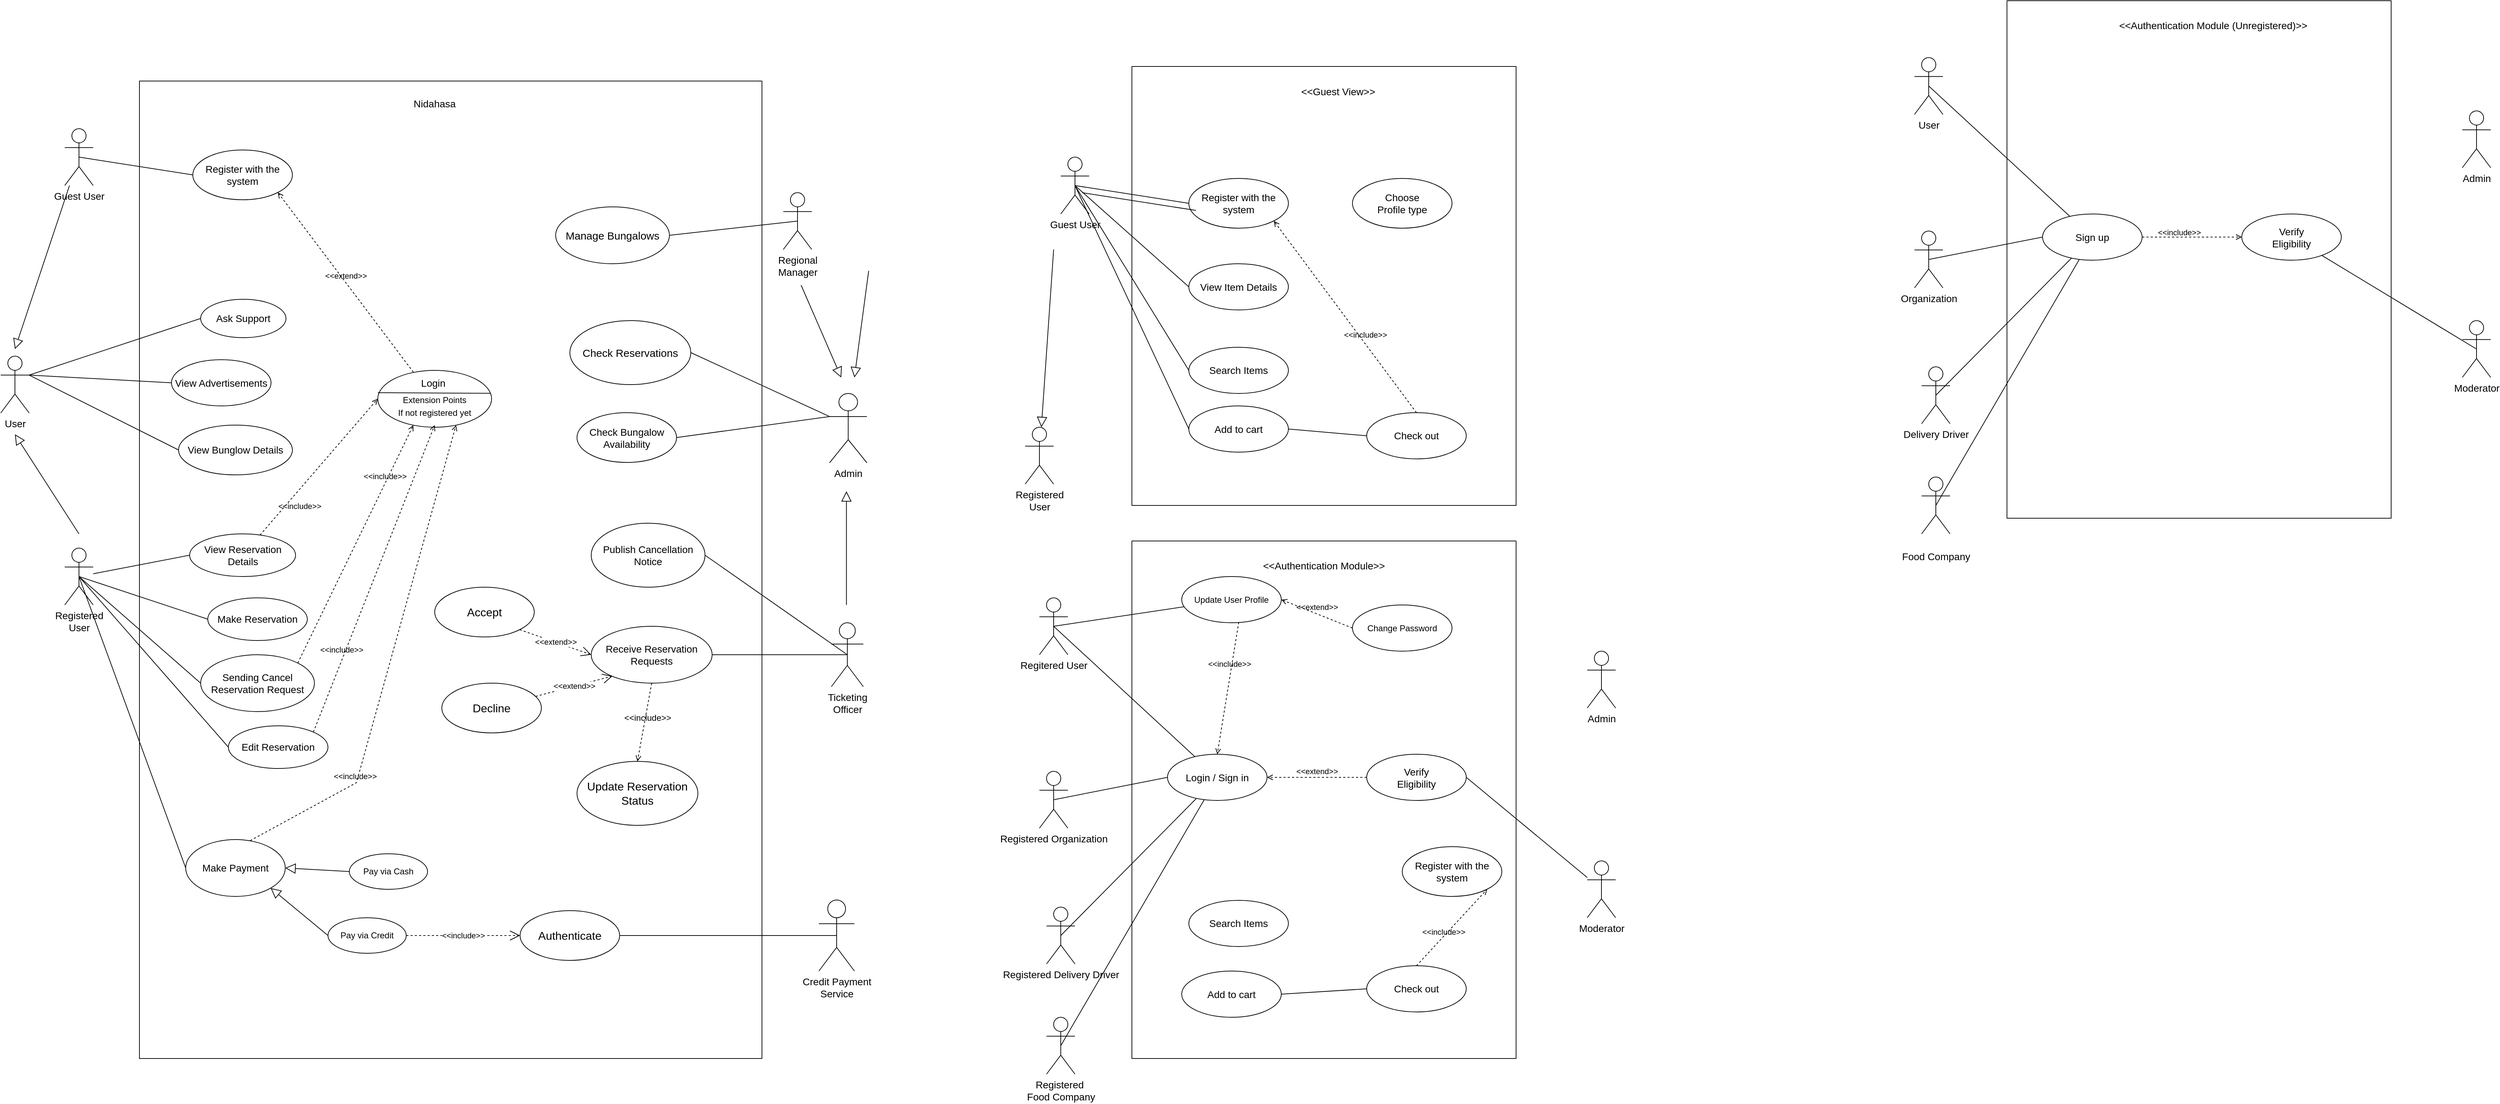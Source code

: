 <mxfile version="24.6.4" type="github">
  <diagram name="Page-1" id="WsR62CL48XrdcHFJqI1O">
    <mxGraphModel dx="1544" dy="644" grid="1" gridSize="10" guides="1" tooltips="1" connect="1" arrows="1" fold="1" page="1" pageScale="1" pageWidth="1300" pageHeight="1800" math="0" shadow="0">
      <root>
        <mxCell id="0" />
        <mxCell id="1" parent="0" />
        <mxCell id="aORqlaISlYyR6s0fsDUf-9" value="" style="rounded=0;whiteSpace=wrap;html=1;" parent="1" vertex="1">
          <mxGeometry x="235" y="213" width="875" height="1375" as="geometry" />
        </mxCell>
        <mxCell id="aORqlaISlYyR6s0fsDUf-10" value="&lt;font style=&quot;font-size: 14px;&quot;&gt;View Bunglow Details&lt;/font&gt;" style="ellipse;whiteSpace=wrap;html=1;" parent="1" vertex="1">
          <mxGeometry x="290" y="697" width="160" height="70" as="geometry" />
        </mxCell>
        <mxCell id="aORqlaISlYyR6s0fsDUf-11" value="&lt;font style=&quot;font-size: 14px;&quot;&gt;User&lt;/font&gt;" style="shape=umlActor;verticalLabelPosition=bottom;verticalAlign=top;html=1;outlineConnect=0;" parent="1" vertex="1">
          <mxGeometry x="40" y="600" width="40" height="80" as="geometry" />
        </mxCell>
        <mxCell id="aORqlaISlYyR6s0fsDUf-12" value="&lt;font style=&quot;font-size: 14px;&quot;&gt;Nidahasa&lt;/font&gt;" style="text;html=1;align=center;verticalAlign=middle;whiteSpace=wrap;rounded=0;fontSize=14;" parent="1" vertex="1">
          <mxGeometry x="530" y="230" width="240" height="30" as="geometry" />
        </mxCell>
        <mxCell id="aORqlaISlYyR6s0fsDUf-13" value="&lt;font style=&quot;font-size: 14px;&quot;&gt;View Advertisements&lt;/font&gt;" style="ellipse;whiteSpace=wrap;html=1;" parent="1" vertex="1">
          <mxGeometry x="280" y="605" width="140" height="65" as="geometry" />
        </mxCell>
        <mxCell id="aORqlaISlYyR6s0fsDUf-14" value="&lt;font style=&quot;font-size: 14px;&quot;&gt;Ask Support&lt;/font&gt;" style="ellipse;whiteSpace=wrap;html=1;" parent="1" vertex="1">
          <mxGeometry x="321" y="520" width="120" height="54" as="geometry" />
        </mxCell>
        <mxCell id="aORqlaISlYyR6s0fsDUf-15" value="&lt;font style=&quot;font-size: 14px;&quot;&gt;Register with the system&lt;/font&gt;" style="ellipse;whiteSpace=wrap;html=1;" parent="1" vertex="1">
          <mxGeometry x="310" y="310" width="140" height="70" as="geometry" />
        </mxCell>
        <mxCell id="aORqlaISlYyR6s0fsDUf-16" value="&lt;span style=&quot;font-size: 14px;&quot;&gt;Guest User&lt;/span&gt;" style="shape=umlActor;verticalLabelPosition=bottom;verticalAlign=top;html=1;outlineConnect=0;" parent="1" vertex="1">
          <mxGeometry x="130" y="280" width="40" height="80" as="geometry" />
        </mxCell>
        <mxCell id="aORqlaISlYyR6s0fsDUf-17" value="&lt;font style=&quot;font-size: 14px;&quot;&gt;Registered&lt;br&gt;User&lt;/font&gt;" style="shape=umlActor;verticalLabelPosition=bottom;verticalAlign=top;html=1;outlineConnect=0;" parent="1" vertex="1">
          <mxGeometry x="130" y="870" width="40" height="80" as="geometry" />
        </mxCell>
        <mxCell id="aORqlaISlYyR6s0fsDUf-18" value="&lt;font style=&quot;font-size: 14px;&quot;&gt;View Reservation Details&lt;/font&gt;" style="ellipse;whiteSpace=wrap;html=1;" parent="1" vertex="1">
          <mxGeometry x="305.5" y="850" width="149" height="60" as="geometry" />
        </mxCell>
        <mxCell id="aORqlaISlYyR6s0fsDUf-19" value="&lt;font style=&quot;font-size: 14px;&quot;&gt;Make Reservation&lt;/font&gt;" style="ellipse;whiteSpace=wrap;html=1;" parent="1" vertex="1">
          <mxGeometry x="331" y="940" width="140" height="60" as="geometry" />
        </mxCell>
        <mxCell id="aORqlaISlYyR6s0fsDUf-20" value="&lt;font style=&quot;font-size: 14px;&quot;&gt;Sending Cancel Reservation Request&lt;br&gt;&lt;/font&gt;" style="ellipse;whiteSpace=wrap;html=1;" parent="1" vertex="1">
          <mxGeometry x="321" y="1020" width="160" height="80" as="geometry" />
        </mxCell>
        <mxCell id="aORqlaISlYyR6s0fsDUf-21" value="&lt;font style=&quot;font-size: 14px;&quot;&gt;Edit Reservation&lt;br&gt;&lt;/font&gt;" style="ellipse;whiteSpace=wrap;html=1;" parent="1" vertex="1">
          <mxGeometry x="360" y="1120" width="140" height="60" as="geometry" />
        </mxCell>
        <mxCell id="aORqlaISlYyR6s0fsDUf-22" value="&lt;font style=&quot;font-size: 14px;&quot;&gt;Make Payment&lt;br&gt;&lt;/font&gt;" style="ellipse;whiteSpace=wrap;html=1;" parent="1" vertex="1">
          <mxGeometry x="300" y="1280" width="140" height="80" as="geometry" />
        </mxCell>
        <mxCell id="aORqlaISlYyR6s0fsDUf-23" value="Pay via Credit" style="ellipse;whiteSpace=wrap;html=1;" parent="1" vertex="1">
          <mxGeometry x="500" y="1390" width="110" height="50" as="geometry" />
        </mxCell>
        <mxCell id="aORqlaISlYyR6s0fsDUf-24" value="Pay via Cash" style="ellipse;whiteSpace=wrap;html=1;" parent="1" vertex="1">
          <mxGeometry x="530" y="1300" width="110" height="50" as="geometry" />
        </mxCell>
        <mxCell id="aORqlaISlYyR6s0fsDUf-25" value="" style="endArrow=none;html=1;rounded=0;entryX=0;entryY=0.5;entryDx=0;entryDy=0;exitX=1;exitY=0.333;exitDx=0;exitDy=0;exitPerimeter=0;" parent="1" source="aORqlaISlYyR6s0fsDUf-11" target="aORqlaISlYyR6s0fsDUf-14" edge="1">
          <mxGeometry width="50" height="50" relative="1" as="geometry">
            <mxPoint x="400" y="520" as="sourcePoint" />
            <mxPoint x="450" y="470" as="targetPoint" />
          </mxGeometry>
        </mxCell>
        <mxCell id="aORqlaISlYyR6s0fsDUf-26" value="" style="endArrow=none;html=1;rounded=0;entryX=0;entryY=0.5;entryDx=0;entryDy=0;exitX=1;exitY=0.333;exitDx=0;exitDy=0;exitPerimeter=0;" parent="1" source="aORqlaISlYyR6s0fsDUf-11" target="aORqlaISlYyR6s0fsDUf-13" edge="1">
          <mxGeometry width="50" height="50" relative="1" as="geometry">
            <mxPoint x="180" y="329" as="sourcePoint" />
            <mxPoint x="320" y="320" as="targetPoint" />
          </mxGeometry>
        </mxCell>
        <mxCell id="aORqlaISlYyR6s0fsDUf-27" value="" style="endArrow=none;html=1;rounded=0;entryX=0;entryY=0.5;entryDx=0;entryDy=0;exitX=1;exitY=0.333;exitDx=0;exitDy=0;exitPerimeter=0;" parent="1" source="aORqlaISlYyR6s0fsDUf-11" target="aORqlaISlYyR6s0fsDUf-10" edge="1">
          <mxGeometry width="50" height="50" relative="1" as="geometry">
            <mxPoint x="230" y="270" as="sourcePoint" />
            <mxPoint x="320" y="430" as="targetPoint" />
          </mxGeometry>
        </mxCell>
        <mxCell id="aORqlaISlYyR6s0fsDUf-28" value="" style="endArrow=none;html=1;rounded=0;entryX=0;entryY=0.5;entryDx=0;entryDy=0;exitX=0.5;exitY=0.5;exitDx=0;exitDy=0;exitPerimeter=0;" parent="1" source="aORqlaISlYyR6s0fsDUf-16" target="aORqlaISlYyR6s0fsDUf-15" edge="1">
          <mxGeometry width="50" height="50" relative="1" as="geometry">
            <mxPoint x="180" y="356" as="sourcePoint" />
            <mxPoint x="320" y="540" as="targetPoint" />
          </mxGeometry>
        </mxCell>
        <mxCell id="aORqlaISlYyR6s0fsDUf-29" value="" style="edgeStyle=none;html=1;endSize=12;endArrow=block;endFill=0;rounded=0;" parent="1" edge="1">
          <mxGeometry width="160" relative="1" as="geometry">
            <mxPoint x="150" y="850" as="sourcePoint" />
            <mxPoint x="60" y="710" as="targetPoint" />
          </mxGeometry>
        </mxCell>
        <mxCell id="aORqlaISlYyR6s0fsDUf-30" value="" style="edgeStyle=none;html=1;endSize=12;endArrow=block;endFill=0;rounded=0;" parent="1" edge="1" source="aORqlaISlYyR6s0fsDUf-16">
          <mxGeometry width="160" relative="1" as="geometry">
            <mxPoint x="150.37" y="409" as="sourcePoint" />
            <mxPoint x="60" y="590" as="targetPoint" />
          </mxGeometry>
        </mxCell>
        <mxCell id="aORqlaISlYyR6s0fsDUf-31" value="" style="endArrow=none;html=1;rounded=0;entryX=0;entryY=0.5;entryDx=0;entryDy=0;" parent="1" source="aORqlaISlYyR6s0fsDUf-17" target="aORqlaISlYyR6s0fsDUf-18" edge="1">
          <mxGeometry width="50" height="50" relative="1" as="geometry">
            <mxPoint x="160" y="330" as="sourcePoint" />
            <mxPoint x="340" y="590" as="targetPoint" />
          </mxGeometry>
        </mxCell>
        <mxCell id="aORqlaISlYyR6s0fsDUf-32" value="" style="endArrow=none;html=1;rounded=0;entryX=0;entryY=0.5;entryDx=0;entryDy=0;exitX=0.5;exitY=0.5;exitDx=0;exitDy=0;exitPerimeter=0;" parent="1" source="aORqlaISlYyR6s0fsDUf-17" target="aORqlaISlYyR6s0fsDUf-19" edge="1">
          <mxGeometry width="50" height="50" relative="1" as="geometry">
            <mxPoint x="160" y="920" as="sourcePoint" />
            <mxPoint x="330" y="860" as="targetPoint" />
          </mxGeometry>
        </mxCell>
        <mxCell id="aORqlaISlYyR6s0fsDUf-33" value="" style="endArrow=none;html=1;rounded=0;entryX=0;entryY=0.5;entryDx=0;entryDy=0;exitX=0.5;exitY=0.5;exitDx=0;exitDy=0;exitPerimeter=0;" parent="1" source="aORqlaISlYyR6s0fsDUf-17" target="aORqlaISlYyR6s0fsDUf-20" edge="1">
          <mxGeometry width="50" height="50" relative="1" as="geometry">
            <mxPoint x="160" y="920" as="sourcePoint" />
            <mxPoint x="330" y="980" as="targetPoint" />
          </mxGeometry>
        </mxCell>
        <mxCell id="aORqlaISlYyR6s0fsDUf-34" value="" style="endArrow=none;html=1;rounded=0;entryX=0;entryY=0.5;entryDx=0;entryDy=0;exitX=0.5;exitY=0.5;exitDx=0;exitDy=0;exitPerimeter=0;" parent="1" source="aORqlaISlYyR6s0fsDUf-17" target="aORqlaISlYyR6s0fsDUf-21" edge="1">
          <mxGeometry width="50" height="50" relative="1" as="geometry">
            <mxPoint x="160" y="920" as="sourcePoint" />
            <mxPoint x="320" y="1090" as="targetPoint" />
          </mxGeometry>
        </mxCell>
        <mxCell id="aORqlaISlYyR6s0fsDUf-35" value="" style="endArrow=none;html=1;rounded=0;entryX=0;entryY=0.5;entryDx=0;entryDy=0;exitX=0.5;exitY=0.5;exitDx=0;exitDy=0;exitPerimeter=0;" parent="1" source="aORqlaISlYyR6s0fsDUf-17" target="aORqlaISlYyR6s0fsDUf-22" edge="1">
          <mxGeometry width="50" height="50" relative="1" as="geometry">
            <mxPoint x="160" y="920" as="sourcePoint" />
            <mxPoint x="330" y="1200" as="targetPoint" />
          </mxGeometry>
        </mxCell>
        <mxCell id="aORqlaISlYyR6s0fsDUf-36" value="" style="edgeStyle=none;html=1;endSize=12;endArrow=block;endFill=0;rounded=0;exitX=0;exitY=0.5;exitDx=0;exitDy=0;entryX=1;entryY=1;entryDx=0;entryDy=0;" parent="1" source="aORqlaISlYyR6s0fsDUf-23" target="aORqlaISlYyR6s0fsDUf-22" edge="1">
          <mxGeometry width="160" relative="1" as="geometry">
            <mxPoint x="140" y="880" as="sourcePoint" />
            <mxPoint x="440" y="1320" as="targetPoint" />
          </mxGeometry>
        </mxCell>
        <mxCell id="aORqlaISlYyR6s0fsDUf-37" value="" style="edgeStyle=none;html=1;endSize=12;endArrow=block;endFill=0;rounded=0;exitX=0;exitY=0.5;exitDx=0;exitDy=0;entryX=1;entryY=0.5;entryDx=0;entryDy=0;" parent="1" source="aORqlaISlYyR6s0fsDUf-24" target="aORqlaISlYyR6s0fsDUf-22" edge="1">
          <mxGeometry width="160" relative="1" as="geometry">
            <mxPoint x="500" y="1435" as="sourcePoint" />
            <mxPoint x="450" y="1330" as="targetPoint" />
          </mxGeometry>
        </mxCell>
        <mxCell id="aORqlaISlYyR6s0fsDUf-38" value="" style="ellipse;whiteSpace=wrap;html=1;" parent="1" vertex="1">
          <mxGeometry x="570" y="620" width="160" height="80" as="geometry" />
        </mxCell>
        <mxCell id="aORqlaISlYyR6s0fsDUf-39" value="" style="endArrow=none;html=1;rounded=0;exitX=0.001;exitY=0.392;exitDx=0;exitDy=0;entryX=0.989;entryY=0.403;entryDx=0;entryDy=0;elbow=vertical;exitPerimeter=0;entryPerimeter=0;" parent="1" source="aORqlaISlYyR6s0fsDUf-38" target="aORqlaISlYyR6s0fsDUf-38" edge="1">
          <mxGeometry width="50" height="50" relative="1" as="geometry">
            <mxPoint x="640" y="802.5" as="sourcePoint" />
            <mxPoint x="690" y="752.5" as="targetPoint" />
          </mxGeometry>
        </mxCell>
        <mxCell id="aORqlaISlYyR6s0fsDUf-40" value="&lt;font style=&quot;font-size: 14px;&quot;&gt;Login&amp;nbsp;&lt;/font&gt;" style="text;html=1;align=center;verticalAlign=middle;whiteSpace=wrap;rounded=0;" parent="1" vertex="1">
          <mxGeometry x="590" y="622.5" width="120" height="30" as="geometry" />
        </mxCell>
        <mxCell id="aORqlaISlYyR6s0fsDUf-41" value="Extension Points" style="text;html=1;align=center;verticalAlign=middle;whiteSpace=wrap;rounded=0;" parent="1" vertex="1">
          <mxGeometry x="590" y="644.5" width="120" height="35" as="geometry" />
        </mxCell>
        <mxCell id="aORqlaISlYyR6s0fsDUf-42" value="If not registered yet" style="text;html=1;align=center;verticalAlign=middle;whiteSpace=wrap;rounded=0;" parent="1" vertex="1">
          <mxGeometry x="590" y="662" width="120" height="35" as="geometry" />
        </mxCell>
        <mxCell id="aORqlaISlYyR6s0fsDUf-43" value="&amp;lt;&amp;lt;extend&amp;gt;&amp;gt;" style="html=1;verticalAlign=bottom;labelBackgroundColor=none;endArrow=open;endFill=0;dashed=1;rounded=0;entryX=1;entryY=1;entryDx=0;entryDy=0;exitX=0.25;exitY=0;exitDx=0;exitDy=0;" parent="1" source="aORqlaISlYyR6s0fsDUf-40" target="aORqlaISlYyR6s0fsDUf-15" edge="1">
          <mxGeometry width="160" relative="1" as="geometry">
            <mxPoint x="550" y="450" as="sourcePoint" />
            <mxPoint x="710" y="450" as="targetPoint" />
          </mxGeometry>
        </mxCell>
        <mxCell id="aORqlaISlYyR6s0fsDUf-44" value="&amp;lt;&amp;lt;include&amp;gt;&amp;gt;" style="html=1;verticalAlign=bottom;labelBackgroundColor=none;endArrow=open;endFill=0;dashed=1;rounded=0;entryX=0;entryY=0.5;entryDx=0;entryDy=0;" parent="1" source="aORqlaISlYyR6s0fsDUf-18" target="aORqlaISlYyR6s0fsDUf-38" edge="1">
          <mxGeometry x="-0.524" y="-21" width="160" relative="1" as="geometry">
            <mxPoint x="510" y="430" as="sourcePoint" />
            <mxPoint x="670" y="430" as="targetPoint" />
            <mxPoint as="offset" />
          </mxGeometry>
        </mxCell>
        <mxCell id="aORqlaISlYyR6s0fsDUf-46" value="&amp;lt;&amp;lt;include&amp;gt;&amp;gt;" style="html=1;verticalAlign=bottom;labelBackgroundColor=none;endArrow=open;endFill=0;dashed=1;rounded=0;exitX=1;exitY=0;exitDx=0;exitDy=0;entryX=0.25;entryY=1;entryDx=0;entryDy=0;" parent="1" source="aORqlaISlYyR6s0fsDUf-20" target="aORqlaISlYyR6s0fsDUf-42" edge="1">
          <mxGeometry x="0.515" y="1" width="160" relative="1" as="geometry">
            <mxPoint x="509" y="1009" as="sourcePoint" />
            <mxPoint x="600" y="698" as="targetPoint" />
            <mxPoint as="offset" />
          </mxGeometry>
        </mxCell>
        <mxCell id="aORqlaISlYyR6s0fsDUf-47" value="&amp;lt;&amp;lt;include&amp;gt;&amp;gt;" style="html=1;verticalAlign=bottom;labelBackgroundColor=none;endArrow=open;endFill=0;dashed=1;rounded=0;exitX=1;exitY=0;exitDx=0;exitDy=0;entryX=0.5;entryY=1;entryDx=0;entryDy=0;" parent="1" source="aORqlaISlYyR6s0fsDUf-21" target="aORqlaISlYyR6s0fsDUf-42" edge="1">
          <mxGeometry x="-0.509" y="1" width="160" relative="1" as="geometry">
            <mxPoint x="468" y="1092" as="sourcePoint" />
            <mxPoint x="660" y="710" as="targetPoint" />
            <mxPoint x="-1" as="offset" />
          </mxGeometry>
        </mxCell>
        <mxCell id="aORqlaISlYyR6s0fsDUf-48" value="&amp;lt;&amp;lt;include&amp;gt;&amp;gt;" style="html=1;verticalAlign=bottom;labelBackgroundColor=none;endArrow=open;endFill=0;dashed=1;rounded=0;exitX=0.648;exitY=0.018;exitDx=0;exitDy=0;entryX=0.75;entryY=1;entryDx=0;entryDy=0;exitPerimeter=0;" parent="1" source="aORqlaISlYyR6s0fsDUf-22" target="aORqlaISlYyR6s0fsDUf-42" edge="1">
          <mxGeometry x="-0.509" y="1" width="160" relative="1" as="geometry">
            <mxPoint x="489" y="1139" as="sourcePoint" />
            <mxPoint x="660" y="707" as="targetPoint" />
            <mxPoint x="-1" as="offset" />
            <Array as="points">
              <mxPoint x="540" y="1200" />
            </Array>
          </mxGeometry>
        </mxCell>
        <mxCell id="aORqlaISlYyR6s0fsDUf-49" value="Credit Payment&lt;div style=&quot;font-size: 14px;&quot;&gt;Service&lt;/div&gt;" style="shape=umlActor;verticalLabelPosition=bottom;verticalAlign=top;html=1;outlineConnect=0;fontSize=14;" parent="1" vertex="1">
          <mxGeometry x="1190" y="1365" width="50" height="100" as="geometry" />
        </mxCell>
        <mxCell id="aORqlaISlYyR6s0fsDUf-50" style="edgeStyle=none;rounded=0;orthogonalLoop=1;jettySize=auto;html=1;exitX=0;exitY=0.333;exitDx=0;exitDy=0;exitPerimeter=0;entryX=1;entryY=0.5;entryDx=0;entryDy=0;endArrow=none;endFill=0;" parent="1" source="aORqlaISlYyR6s0fsDUf-52" target="aORqlaISlYyR6s0fsDUf-63" edge="1">
          <mxGeometry relative="1" as="geometry" />
        </mxCell>
        <mxCell id="aORqlaISlYyR6s0fsDUf-51" style="edgeStyle=none;rounded=0;orthogonalLoop=1;jettySize=auto;html=1;exitX=0;exitY=0.333;exitDx=0;exitDy=0;exitPerimeter=0;entryX=1;entryY=0.5;entryDx=0;entryDy=0;endArrow=none;endFill=0;" parent="1" source="aORqlaISlYyR6s0fsDUf-52" target="aORqlaISlYyR6s0fsDUf-62" edge="1">
          <mxGeometry relative="1" as="geometry" />
        </mxCell>
        <mxCell id="aORqlaISlYyR6s0fsDUf-52" value="Admin" style="shape=umlActor;verticalLabelPosition=bottom;verticalAlign=top;html=1;outlineConnect=0;fontSize=14;" parent="1" vertex="1">
          <mxGeometry x="1205" y="652.5" width="52.5" height="97.5" as="geometry" />
        </mxCell>
        <mxCell id="aORqlaISlYyR6s0fsDUf-53" style="edgeStyle=none;rounded=0;orthogonalLoop=1;jettySize=auto;html=1;exitX=0.5;exitY=0.5;exitDx=0;exitDy=0;exitPerimeter=0;entryX=1;entryY=0.5;entryDx=0;entryDy=0;endArrow=none;endFill=0;" parent="1" source="aORqlaISlYyR6s0fsDUf-54" target="aORqlaISlYyR6s0fsDUf-64" edge="1">
          <mxGeometry relative="1" as="geometry" />
        </mxCell>
        <mxCell id="aORqlaISlYyR6s0fsDUf-54" value="Regional&lt;div style=&quot;font-size: 14px;&quot;&gt;Manager&lt;/div&gt;" style="shape=umlActor;verticalLabelPosition=bottom;verticalAlign=top;html=1;outlineConnect=0;fontSize=14;" parent="1" vertex="1">
          <mxGeometry x="1140" y="370" width="40" height="80" as="geometry" />
        </mxCell>
        <mxCell id="aORqlaISlYyR6s0fsDUf-55" style="edgeStyle=none;rounded=0;orthogonalLoop=1;jettySize=auto;html=1;exitX=0.5;exitY=0.5;exitDx=0;exitDy=0;exitPerimeter=0;entryX=1;entryY=0.5;entryDx=0;entryDy=0;endArrow=none;endFill=0;" parent="1" source="aORqlaISlYyR6s0fsDUf-57" target="aORqlaISlYyR6s0fsDUf-61" edge="1">
          <mxGeometry relative="1" as="geometry" />
        </mxCell>
        <mxCell id="aORqlaISlYyR6s0fsDUf-56" style="edgeStyle=none;rounded=0;orthogonalLoop=1;jettySize=auto;html=1;exitX=0.5;exitY=0.5;exitDx=0;exitDy=0;exitPerimeter=0;entryX=1;entryY=0.5;entryDx=0;entryDy=0;endArrow=none;endFill=0;" parent="1" source="aORqlaISlYyR6s0fsDUf-57" target="aORqlaISlYyR6s0fsDUf-65" edge="1">
          <mxGeometry relative="1" as="geometry" />
        </mxCell>
        <mxCell id="aORqlaISlYyR6s0fsDUf-57" value="Ticketing&lt;div style=&quot;font-size: 14px;&quot;&gt;Officer&lt;/div&gt;" style="shape=umlActor;verticalLabelPosition=bottom;verticalAlign=top;html=1;outlineConnect=0;fontSize=14;" parent="1" vertex="1">
          <mxGeometry x="1207.5" y="975" width="45" height="90" as="geometry" />
        </mxCell>
        <mxCell id="aORqlaISlYyR6s0fsDUf-58" value="" style="edgeStyle=none;html=1;endSize=12;endArrow=block;endFill=0;rounded=0;" parent="1" edge="1">
          <mxGeometry width="160" relative="1" as="geometry">
            <mxPoint x="1165" y="500" as="sourcePoint" />
            <mxPoint x="1221.42" y="630" as="targetPoint" />
          </mxGeometry>
        </mxCell>
        <mxCell id="aORqlaISlYyR6s0fsDUf-59" value="" style="edgeStyle=none;html=1;endSize=12;endArrow=block;endFill=0;rounded=0;" parent="1" edge="1">
          <mxGeometry width="160" relative="1" as="geometry">
            <mxPoint x="1228.75" y="950" as="sourcePoint" />
            <mxPoint x="1228.75" y="790" as="targetPoint" />
          </mxGeometry>
        </mxCell>
        <mxCell id="aORqlaISlYyR6s0fsDUf-60" value="" style="edgeStyle=none;html=1;endSize=12;endArrow=block;endFill=0;rounded=0;" parent="1" edge="1">
          <mxGeometry width="160" relative="1" as="geometry">
            <mxPoint x="1260" y="480" as="sourcePoint" />
            <mxPoint x="1240.0" y="630" as="targetPoint" />
          </mxGeometry>
        </mxCell>
        <mxCell id="aORqlaISlYyR6s0fsDUf-61" value="Publish Cancellation Notice" style="ellipse;whiteSpace=wrap;html=1;fontSize=14;" parent="1" vertex="1">
          <mxGeometry x="870" y="835" width="160" height="90" as="geometry" />
        </mxCell>
        <mxCell id="aORqlaISlYyR6s0fsDUf-62" value="Check Bungalow Availability" style="ellipse;whiteSpace=wrap;html=1;fontSize=14;" parent="1" vertex="1">
          <mxGeometry x="850" y="679.5" width="140" height="70" as="geometry" />
        </mxCell>
        <mxCell id="aORqlaISlYyR6s0fsDUf-63" value="Check Reservations" style="ellipse;whiteSpace=wrap;html=1;fontSize=15;" parent="1" vertex="1">
          <mxGeometry x="840" y="550" width="170" height="90" as="geometry" />
        </mxCell>
        <mxCell id="aORqlaISlYyR6s0fsDUf-64" value="Manage Bungalows" style="ellipse;whiteSpace=wrap;html=1;fontSize=15;" parent="1" vertex="1">
          <mxGeometry x="820" y="390" width="160" height="80" as="geometry" />
        </mxCell>
        <mxCell id="aORqlaISlYyR6s0fsDUf-65" value="Receive Reservation Requests" style="ellipse;whiteSpace=wrap;html=1;fontSize=14;" parent="1" vertex="1">
          <mxGeometry x="870" y="980" width="170" height="80" as="geometry" />
        </mxCell>
        <mxCell id="aORqlaISlYyR6s0fsDUf-66" value="Decline" style="ellipse;whiteSpace=wrap;html=1;fontSize=16;" parent="1" vertex="1">
          <mxGeometry x="660" y="1060" width="140" height="70" as="geometry" />
        </mxCell>
        <mxCell id="aORqlaISlYyR6s0fsDUf-67" value="Accept" style="ellipse;whiteSpace=wrap;html=1;fontSize=16;" parent="1" vertex="1">
          <mxGeometry x="650" y="925" width="140" height="70" as="geometry" />
        </mxCell>
        <mxCell id="aORqlaISlYyR6s0fsDUf-68" value="&amp;lt;&amp;lt;extend&amp;gt;&amp;gt;" style="endArrow=open;endSize=12;dashed=1;html=1;rounded=0;endFill=0;exitX=1;exitY=1;exitDx=0;exitDy=0;entryX=0;entryY=0.5;entryDx=0;entryDy=0;" parent="1" source="aORqlaISlYyR6s0fsDUf-67" target="aORqlaISlYyR6s0fsDUf-65" edge="1">
          <mxGeometry width="160" relative="1" as="geometry">
            <mxPoint x="890" y="1040" as="sourcePoint" />
            <mxPoint x="929" y="1102" as="targetPoint" />
          </mxGeometry>
        </mxCell>
        <mxCell id="aORqlaISlYyR6s0fsDUf-69" value="Authenticate" style="ellipse;whiteSpace=wrap;html=1;fontSize=16;" parent="1" vertex="1">
          <mxGeometry x="770" y="1380" width="140" height="70" as="geometry" />
        </mxCell>
        <mxCell id="aORqlaISlYyR6s0fsDUf-70" value="&amp;lt;&amp;lt;include&amp;gt;&amp;gt;" style="endArrow=open;endSize=12;dashed=1;html=1;rounded=0;exitX=1;exitY=0.5;exitDx=0;exitDy=0;entryX=0;entryY=0.5;entryDx=0;entryDy=0;" parent="1" source="aORqlaISlYyR6s0fsDUf-23" target="aORqlaISlYyR6s0fsDUf-69" edge="1">
          <mxGeometry width="160" relative="1" as="geometry">
            <mxPoint x="660" y="1250" as="sourcePoint" />
            <mxPoint x="820" y="1250" as="targetPoint" />
          </mxGeometry>
        </mxCell>
        <mxCell id="aORqlaISlYyR6s0fsDUf-71" value="&amp;lt;&amp;lt;extend&amp;gt;&amp;gt;" style="endArrow=open;endSize=12;dashed=1;html=1;rounded=0;endFill=0;" parent="1" source="aORqlaISlYyR6s0fsDUf-66" edge="1">
          <mxGeometry width="160" relative="1" as="geometry">
            <mxPoint x="730" y="1100" as="sourcePoint" />
            <mxPoint x="900" y="1050" as="targetPoint" />
          </mxGeometry>
        </mxCell>
        <mxCell id="aORqlaISlYyR6s0fsDUf-72" style="rounded=0;orthogonalLoop=1;jettySize=auto;html=1;exitX=1;exitY=0.5;exitDx=0;exitDy=0;entryX=0.5;entryY=0.5;entryDx=0;entryDy=0;entryPerimeter=0;endArrow=none;endFill=0;" parent="1" source="aORqlaISlYyR6s0fsDUf-69" target="aORqlaISlYyR6s0fsDUf-49" edge="1">
          <mxGeometry relative="1" as="geometry" />
        </mxCell>
        <mxCell id="aORqlaISlYyR6s0fsDUf-73" value="Update Reservation Status" style="ellipse;whiteSpace=wrap;html=1;fontSize=16;" parent="1" vertex="1">
          <mxGeometry x="850" y="1170" width="170" height="90" as="geometry" />
        </mxCell>
        <mxCell id="aORqlaISlYyR6s0fsDUf-74" value="&amp;lt;&amp;lt;include&amp;gt;&amp;gt;" style="html=1;verticalAlign=bottom;labelBackgroundColor=none;endArrow=open;endFill=0;dashed=1;rounded=0;entryX=0.5;entryY=0;entryDx=0;entryDy=0;exitX=0.5;exitY=1;exitDx=0;exitDy=0;fontSize=12;" parent="1" source="aORqlaISlYyR6s0fsDUf-65" target="aORqlaISlYyR6s0fsDUf-73" edge="1">
          <mxGeometry x="0.038" y="4" width="160" relative="1" as="geometry">
            <mxPoint x="780" y="1200" as="sourcePoint" />
            <mxPoint x="845" y="1273" as="targetPoint" />
            <mxPoint as="offset" />
          </mxGeometry>
        </mxCell>
        <mxCell id="pGcP_H3Q2KF2Lj1cNbx3-1" value="" style="rounded=0;whiteSpace=wrap;html=1;" vertex="1" parent="1">
          <mxGeometry x="1630" y="192.5" width="540" height="617.5" as="geometry" />
        </mxCell>
        <mxCell id="pGcP_H3Q2KF2Lj1cNbx3-2" value="&lt;font style=&quot;font-size: 14px;&quot;&gt;&amp;lt;&amp;lt;Guest View&amp;gt;&amp;gt;&lt;/font&gt;" style="text;html=1;align=center;verticalAlign=middle;whiteSpace=wrap;rounded=0;fontSize=14;" vertex="1" parent="1">
          <mxGeometry x="1800" y="213" width="240" height="30" as="geometry" />
        </mxCell>
        <mxCell id="pGcP_H3Q2KF2Lj1cNbx3-4" value="&lt;font style=&quot;font-size: 14px;&quot;&gt;Register with the system&lt;/font&gt;" style="ellipse;whiteSpace=wrap;html=1;" vertex="1" parent="1">
          <mxGeometry x="1710" y="350" width="140" height="70" as="geometry" />
        </mxCell>
        <mxCell id="pGcP_H3Q2KF2Lj1cNbx3-5" value="&lt;span style=&quot;font-size: 14px;&quot;&gt;Guest User&lt;/span&gt;" style="shape=umlActor;verticalLabelPosition=bottom;verticalAlign=top;html=1;outlineConnect=0;" vertex="1" parent="1">
          <mxGeometry x="1530" y="320" width="40" height="80" as="geometry" />
        </mxCell>
        <mxCell id="pGcP_H3Q2KF2Lj1cNbx3-6" value="" style="endArrow=none;html=1;rounded=0;entryX=0;entryY=0.5;entryDx=0;entryDy=0;exitX=0.5;exitY=0.5;exitDx=0;exitDy=0;exitPerimeter=0;" edge="1" parent="1" source="pGcP_H3Q2KF2Lj1cNbx3-5" target="pGcP_H3Q2KF2Lj1cNbx3-4">
          <mxGeometry width="50" height="50" relative="1" as="geometry">
            <mxPoint x="1580" y="396" as="sourcePoint" />
            <mxPoint x="1720" y="580" as="targetPoint" />
          </mxGeometry>
        </mxCell>
        <mxCell id="pGcP_H3Q2KF2Lj1cNbx3-7" value="&lt;font style=&quot;font-size: 14px;&quot;&gt;View Item Details&lt;/font&gt;" style="ellipse;whiteSpace=wrap;html=1;" vertex="1" parent="1">
          <mxGeometry x="1710" y="470" width="140" height="65" as="geometry" />
        </mxCell>
        <mxCell id="pGcP_H3Q2KF2Lj1cNbx3-8" value="&lt;font style=&quot;font-size: 14px;&quot;&gt;Search Items&lt;/font&gt;" style="ellipse;whiteSpace=wrap;html=1;" vertex="1" parent="1">
          <mxGeometry x="1710" y="587.5" width="140" height="65" as="geometry" />
        </mxCell>
        <mxCell id="pGcP_H3Q2KF2Lj1cNbx3-9" value="&lt;font style=&quot;font-size: 14px;&quot;&gt;Add to cart&lt;/font&gt;" style="ellipse;whiteSpace=wrap;html=1;" vertex="1" parent="1">
          <mxGeometry x="1710" y="670" width="140" height="65" as="geometry" />
        </mxCell>
        <mxCell id="pGcP_H3Q2KF2Lj1cNbx3-10" value="&lt;font style=&quot;font-size: 14px;&quot;&gt;Check out&lt;/font&gt;" style="ellipse;whiteSpace=wrap;html=1;" vertex="1" parent="1">
          <mxGeometry x="1960" y="679.5" width="140" height="65" as="geometry" />
        </mxCell>
        <mxCell id="pGcP_H3Q2KF2Lj1cNbx3-12" value="" style="endArrow=none;html=1;rounded=0;exitX=1;exitY=0.5;exitDx=0;exitDy=0;entryX=0;entryY=0.5;entryDx=0;entryDy=0;" edge="1" parent="1" source="pGcP_H3Q2KF2Lj1cNbx3-9" target="pGcP_H3Q2KF2Lj1cNbx3-10">
          <mxGeometry width="50" height="50" relative="1" as="geometry">
            <mxPoint x="1560" y="370" as="sourcePoint" />
            <mxPoint x="1720" y="395" as="targetPoint" />
          </mxGeometry>
        </mxCell>
        <mxCell id="pGcP_H3Q2KF2Lj1cNbx3-14" value="&amp;lt;&amp;lt;include&amp;gt;&amp;gt;" style="html=1;verticalAlign=bottom;labelBackgroundColor=none;endArrow=open;endFill=0;dashed=1;rounded=0;exitX=0.5;exitY=0;exitDx=0;exitDy=0;entryX=1;entryY=1;entryDx=0;entryDy=0;" edge="1" parent="1" source="pGcP_H3Q2KF2Lj1cNbx3-10" target="pGcP_H3Q2KF2Lj1cNbx3-4">
          <mxGeometry x="-0.264" y="-2" width="160" relative="1" as="geometry">
            <mxPoint x="1870" y="1090.5" as="sourcePoint" />
            <mxPoint x="2010" y="829.5" as="targetPoint" />
            <mxPoint as="offset" />
          </mxGeometry>
        </mxCell>
        <mxCell id="pGcP_H3Q2KF2Lj1cNbx3-15" value="" style="endArrow=none;html=1;rounded=0;entryX=0;entryY=0.5;entryDx=0;entryDy=0;exitX=0.5;exitY=0.5;exitDx=0;exitDy=0;exitPerimeter=0;" edge="1" parent="1" source="pGcP_H3Q2KF2Lj1cNbx3-5" target="pGcP_H3Q2KF2Lj1cNbx3-7">
          <mxGeometry width="50" height="50" relative="1" as="geometry">
            <mxPoint x="1560" y="370" as="sourcePoint" />
            <mxPoint x="1720" y="395" as="targetPoint" />
          </mxGeometry>
        </mxCell>
        <mxCell id="pGcP_H3Q2KF2Lj1cNbx3-16" value="" style="endArrow=none;html=1;rounded=0;entryX=0;entryY=0.5;entryDx=0;entryDy=0;exitX=0.5;exitY=0.5;exitDx=0;exitDy=0;exitPerimeter=0;" edge="1" parent="1" source="pGcP_H3Q2KF2Lj1cNbx3-5" target="pGcP_H3Q2KF2Lj1cNbx3-8">
          <mxGeometry width="50" height="50" relative="1" as="geometry">
            <mxPoint x="1570" y="380" as="sourcePoint" />
            <mxPoint x="1730" y="405" as="targetPoint" />
          </mxGeometry>
        </mxCell>
        <mxCell id="pGcP_H3Q2KF2Lj1cNbx3-17" value="" style="endArrow=none;html=1;rounded=0;entryX=0;entryY=0.5;entryDx=0;entryDy=0;exitX=0.5;exitY=0.5;exitDx=0;exitDy=0;exitPerimeter=0;" edge="1" parent="1" source="pGcP_H3Q2KF2Lj1cNbx3-5" target="pGcP_H3Q2KF2Lj1cNbx3-9">
          <mxGeometry width="50" height="50" relative="1" as="geometry">
            <mxPoint x="1580" y="390" as="sourcePoint" />
            <mxPoint x="1740" y="415" as="targetPoint" />
          </mxGeometry>
        </mxCell>
        <mxCell id="pGcP_H3Q2KF2Lj1cNbx3-24" value="" style="edgeStyle=none;html=1;endSize=12;endArrow=block;endFill=0;rounded=0;" edge="1" parent="1" target="pGcP_H3Q2KF2Lj1cNbx3-18">
          <mxGeometry width="160" relative="1" as="geometry">
            <mxPoint x="1520" y="450" as="sourcePoint" />
            <mxPoint x="1440" y="700" as="targetPoint" />
          </mxGeometry>
        </mxCell>
        <mxCell id="pGcP_H3Q2KF2Lj1cNbx3-18" value="&lt;font style=&quot;font-size: 14px;&quot;&gt;Registered&lt;br&gt;User&lt;/font&gt;" style="shape=umlActor;verticalLabelPosition=bottom;verticalAlign=top;html=1;outlineConnect=0;" vertex="1" parent="1">
          <mxGeometry x="1480" y="700" width="40" height="80" as="geometry" />
        </mxCell>
        <mxCell id="pGcP_H3Q2KF2Lj1cNbx3-41" value="" style="rounded=0;whiteSpace=wrap;html=1;" vertex="1" parent="1">
          <mxGeometry x="1630" y="860" width="540" height="728" as="geometry" />
        </mxCell>
        <mxCell id="pGcP_H3Q2KF2Lj1cNbx3-42" value="&lt;font style=&quot;font-size: 14px;&quot;&gt;&amp;lt;&amp;lt;Authentication Module&amp;gt;&amp;gt;&lt;/font&gt;" style="text;html=1;align=center;verticalAlign=middle;whiteSpace=wrap;rounded=0;fontSize=14;" vertex="1" parent="1">
          <mxGeometry x="1780" y="880" width="240" height="30" as="geometry" />
        </mxCell>
        <mxCell id="pGcP_H3Q2KF2Lj1cNbx3-43" value="&lt;font style=&quot;font-size: 14px;&quot;&gt;Register with the system&lt;/font&gt;" style="ellipse;whiteSpace=wrap;html=1;" vertex="1" parent="1">
          <mxGeometry x="2010" y="1290" width="140" height="70" as="geometry" />
        </mxCell>
        <mxCell id="pGcP_H3Q2KF2Lj1cNbx3-44" value="&lt;span style=&quot;font-size: 14px;&quot;&gt;Regitered User&lt;/span&gt;" style="shape=umlActor;verticalLabelPosition=bottom;verticalAlign=top;html=1;outlineConnect=0;" vertex="1" parent="1">
          <mxGeometry x="1500" y="940" width="40" height="80" as="geometry" />
        </mxCell>
        <mxCell id="pGcP_H3Q2KF2Lj1cNbx3-47" value="&lt;font style=&quot;font-size: 14px;&quot;&gt;Search Items&lt;/font&gt;" style="ellipse;whiteSpace=wrap;html=1;" vertex="1" parent="1">
          <mxGeometry x="1710" y="1365.5" width="140" height="65" as="geometry" />
        </mxCell>
        <mxCell id="pGcP_H3Q2KF2Lj1cNbx3-48" value="&lt;font style=&quot;font-size: 14px;&quot;&gt;Add to cart&lt;/font&gt;" style="ellipse;whiteSpace=wrap;html=1;" vertex="1" parent="1">
          <mxGeometry x="1700" y="1465" width="140" height="65" as="geometry" />
        </mxCell>
        <mxCell id="pGcP_H3Q2KF2Lj1cNbx3-49" value="&lt;font style=&quot;font-size: 14px;&quot;&gt;Check out&lt;/font&gt;" style="ellipse;whiteSpace=wrap;html=1;" vertex="1" parent="1">
          <mxGeometry x="1960" y="1457.5" width="140" height="65" as="geometry" />
        </mxCell>
        <mxCell id="pGcP_H3Q2KF2Lj1cNbx3-50" value="" style="endArrow=none;html=1;rounded=0;exitX=1;exitY=0.5;exitDx=0;exitDy=0;entryX=0;entryY=0.5;entryDx=0;entryDy=0;" edge="1" parent="1" source="pGcP_H3Q2KF2Lj1cNbx3-48" target="pGcP_H3Q2KF2Lj1cNbx3-49">
          <mxGeometry width="50" height="50" relative="1" as="geometry">
            <mxPoint x="1560" y="1148" as="sourcePoint" />
            <mxPoint x="1720" y="1173" as="targetPoint" />
          </mxGeometry>
        </mxCell>
        <mxCell id="pGcP_H3Q2KF2Lj1cNbx3-51" value="&amp;lt;&amp;lt;include&amp;gt;&amp;gt;" style="html=1;verticalAlign=bottom;labelBackgroundColor=none;endArrow=open;endFill=0;dashed=1;rounded=0;exitX=0.5;exitY=0;exitDx=0;exitDy=0;entryX=1;entryY=1;entryDx=0;entryDy=0;" edge="1" parent="1" source="pGcP_H3Q2KF2Lj1cNbx3-49" target="pGcP_H3Q2KF2Lj1cNbx3-43">
          <mxGeometry x="-0.264" y="-2" width="160" relative="1" as="geometry">
            <mxPoint x="1870" y="1868.5" as="sourcePoint" />
            <mxPoint x="2010" y="1607.5" as="targetPoint" />
            <mxPoint as="offset" />
          </mxGeometry>
        </mxCell>
        <mxCell id="pGcP_H3Q2KF2Lj1cNbx3-57" value="&lt;span style=&quot;font-size: 14px;&quot;&gt;Registered Organization&lt;/span&gt;" style="shape=umlActor;verticalLabelPosition=bottom;verticalAlign=top;html=1;outlineConnect=0;" vertex="1" parent="1">
          <mxGeometry x="1500" y="1184" width="40" height="80" as="geometry" />
        </mxCell>
        <mxCell id="pGcP_H3Q2KF2Lj1cNbx3-58" value="&lt;span style=&quot;font-size: 14px;&quot;&gt;Registered&amp;nbsp;&lt;/span&gt;&lt;span style=&quot;font-size: 14px;&quot;&gt;Delivery Driver&lt;/span&gt;" style="shape=umlActor;verticalLabelPosition=bottom;verticalAlign=top;html=1;outlineConnect=0;" vertex="1" parent="1">
          <mxGeometry x="1510" y="1375" width="40" height="80" as="geometry" />
        </mxCell>
        <mxCell id="pGcP_H3Q2KF2Lj1cNbx3-59" value="&lt;span style=&quot;font-size: 14px;&quot;&gt;Admin&lt;/span&gt;" style="shape=umlActor;verticalLabelPosition=bottom;verticalAlign=top;html=1;outlineConnect=0;" vertex="1" parent="1">
          <mxGeometry x="2270" y="1015" width="40" height="80" as="geometry" />
        </mxCell>
        <mxCell id="pGcP_H3Q2KF2Lj1cNbx3-60" value="&lt;span style=&quot;font-size: 14px;&quot;&gt;Moderator&lt;/span&gt;" style="shape=umlActor;verticalLabelPosition=bottom;verticalAlign=top;html=1;outlineConnect=0;" vertex="1" parent="1">
          <mxGeometry x="2270" y="1310" width="40" height="80" as="geometry" />
        </mxCell>
        <mxCell id="pGcP_H3Q2KF2Lj1cNbx3-62" value="&lt;span style=&quot;font-size: 14px;&quot;&gt;Registered&amp;nbsp;&lt;/span&gt;&lt;div&gt;&lt;span style=&quot;font-size: 14px;&quot;&gt;Food Company&lt;/span&gt;&lt;/div&gt;" style="shape=umlActor;verticalLabelPosition=bottom;verticalAlign=top;html=1;outlineConnect=0;" vertex="1" parent="1">
          <mxGeometry x="1510" y="1530" width="40" height="80" as="geometry" />
        </mxCell>
        <mxCell id="pGcP_H3Q2KF2Lj1cNbx3-65" value="&lt;font style=&quot;font-size: 14px;&quot;&gt;Login / Sign in&lt;/font&gt;" style="ellipse;whiteSpace=wrap;html=1;" vertex="1" parent="1">
          <mxGeometry x="1680" y="1160" width="140" height="65" as="geometry" />
        </mxCell>
        <mxCell id="pGcP_H3Q2KF2Lj1cNbx3-66" value="Change Password" style="ellipse;whiteSpace=wrap;html=1;" vertex="1" parent="1">
          <mxGeometry x="1940" y="950" width="140" height="65" as="geometry" />
        </mxCell>
        <mxCell id="pGcP_H3Q2KF2Lj1cNbx3-68" value="" style="endArrow=none;html=1;rounded=0;exitX=0.5;exitY=0.5;exitDx=0;exitDy=0;exitPerimeter=0;" edge="1" parent="1" source="pGcP_H3Q2KF2Lj1cNbx3-44" target="pGcP_H3Q2KF2Lj1cNbx3-65">
          <mxGeometry width="50" height="50" relative="1" as="geometry">
            <mxPoint x="1560" y="955.5" as="sourcePoint" />
            <mxPoint x="1670" y="964.5" as="targetPoint" />
          </mxGeometry>
        </mxCell>
        <mxCell id="pGcP_H3Q2KF2Lj1cNbx3-70" value="&lt;span style=&quot;font-size: 14px;&quot;&gt;Verify&lt;/span&gt;&lt;div&gt;&lt;span style=&quot;font-size: 14px;&quot;&gt;Eligibility&lt;/span&gt;&lt;/div&gt;" style="ellipse;whiteSpace=wrap;html=1;" vertex="1" parent="1">
          <mxGeometry x="1960" y="1160" width="140" height="65" as="geometry" />
        </mxCell>
        <mxCell id="pGcP_H3Q2KF2Lj1cNbx3-71" value="Update User Profile" style="ellipse;whiteSpace=wrap;html=1;" vertex="1" parent="1">
          <mxGeometry x="1700" y="910" width="140" height="65" as="geometry" />
        </mxCell>
        <mxCell id="pGcP_H3Q2KF2Lj1cNbx3-72" value="&amp;lt;&amp;lt;extend&amp;gt;&amp;gt;" style="html=1;verticalAlign=bottom;labelBackgroundColor=none;endArrow=open;endFill=0;dashed=1;rounded=0;entryX=1;entryY=0.5;entryDx=0;entryDy=0;exitX=0;exitY=0.5;exitDx=0;exitDy=0;" edge="1" parent="1" source="pGcP_H3Q2KF2Lj1cNbx3-66" target="pGcP_H3Q2KF2Lj1cNbx3-71">
          <mxGeometry width="160" relative="1" as="geometry">
            <mxPoint x="630" y="633" as="sourcePoint" />
            <mxPoint x="439" y="380" as="targetPoint" />
          </mxGeometry>
        </mxCell>
        <mxCell id="pGcP_H3Q2KF2Lj1cNbx3-73" value="" style="endArrow=none;html=1;rounded=0;exitX=0.5;exitY=0.5;exitDx=0;exitDy=0;exitPerimeter=0;" edge="1" parent="1" source="pGcP_H3Q2KF2Lj1cNbx3-44" target="pGcP_H3Q2KF2Lj1cNbx3-71">
          <mxGeometry width="50" height="50" relative="1" as="geometry">
            <mxPoint x="1570" y="965.5" as="sourcePoint" />
            <mxPoint x="1680" y="974.5" as="targetPoint" />
          </mxGeometry>
        </mxCell>
        <mxCell id="pGcP_H3Q2KF2Lj1cNbx3-77" value="&amp;lt;&amp;lt;include&amp;gt;&amp;gt;" style="html=1;verticalAlign=bottom;labelBackgroundColor=none;endArrow=open;endFill=0;dashed=1;rounded=0;exitX=0.573;exitY=0.988;exitDx=0;exitDy=0;entryX=0.5;entryY=0;entryDx=0;entryDy=0;exitPerimeter=0;" edge="1" parent="1" source="pGcP_H3Q2KF2Lj1cNbx3-71" target="pGcP_H3Q2KF2Lj1cNbx3-65">
          <mxGeometry x="-0.264" y="-2" width="160" relative="1" as="geometry">
            <mxPoint x="2040" y="1468" as="sourcePoint" />
            <mxPoint x="2139" y="1360" as="targetPoint" />
            <mxPoint as="offset" />
          </mxGeometry>
        </mxCell>
        <mxCell id="pGcP_H3Q2KF2Lj1cNbx3-78" value="&lt;font style=&quot;font-size: 14px;&quot;&gt;Choose&lt;/font&gt;&lt;div&gt;&lt;font style=&quot;font-size: 14px;&quot;&gt;Profile type&lt;/font&gt;&lt;/div&gt;" style="ellipse;whiteSpace=wrap;html=1;" vertex="1" parent="1">
          <mxGeometry x="1940" y="350" width="140" height="70" as="geometry" />
        </mxCell>
        <mxCell id="pGcP_H3Q2KF2Lj1cNbx3-79" value="" style="endArrow=none;html=1;rounded=0;entryX=0;entryY=0.5;entryDx=0;entryDy=0;exitX=0.5;exitY=0.5;exitDx=0;exitDy=0;exitPerimeter=0;" edge="1" parent="1">
          <mxGeometry width="50" height="50" relative="1" as="geometry">
            <mxPoint x="1560" y="370" as="sourcePoint" />
            <mxPoint x="1720" y="395" as="targetPoint" />
          </mxGeometry>
        </mxCell>
        <mxCell id="pGcP_H3Q2KF2Lj1cNbx3-80" value="" style="endArrow=none;html=1;rounded=0;exitX=0.5;exitY=0.5;exitDx=0;exitDy=0;exitPerimeter=0;entryX=0;entryY=0.5;entryDx=0;entryDy=0;" edge="1" parent="1" source="pGcP_H3Q2KF2Lj1cNbx3-57" target="pGcP_H3Q2KF2Lj1cNbx3-65">
          <mxGeometry width="50" height="50" relative="1" as="geometry">
            <mxPoint x="1530" y="990" as="sourcePoint" />
            <mxPoint x="1707" y="1097" as="targetPoint" />
          </mxGeometry>
        </mxCell>
        <mxCell id="pGcP_H3Q2KF2Lj1cNbx3-81" value="" style="endArrow=none;html=1;rounded=0;exitX=0.5;exitY=0.5;exitDx=0;exitDy=0;exitPerimeter=0;" edge="1" parent="1" source="pGcP_H3Q2KF2Lj1cNbx3-58" target="pGcP_H3Q2KF2Lj1cNbx3-65">
          <mxGeometry width="50" height="50" relative="1" as="geometry">
            <mxPoint x="1530" y="1234" as="sourcePoint" />
            <mxPoint x="1680" y="1123" as="targetPoint" />
          </mxGeometry>
        </mxCell>
        <mxCell id="pGcP_H3Q2KF2Lj1cNbx3-82" value="" style="endArrow=none;html=1;rounded=0;entryX=0.5;entryY=0.5;entryDx=0;entryDy=0;entryPerimeter=0;" edge="1" parent="1" source="pGcP_H3Q2KF2Lj1cNbx3-65" target="pGcP_H3Q2KF2Lj1cNbx3-62">
          <mxGeometry width="50" height="50" relative="1" as="geometry">
            <mxPoint x="1540" y="1244" as="sourcePoint" />
            <mxPoint x="1690" y="1133" as="targetPoint" />
          </mxGeometry>
        </mxCell>
        <mxCell id="pGcP_H3Q2KF2Lj1cNbx3-83" value="" style="rounded=0;whiteSpace=wrap;html=1;" vertex="1" parent="1">
          <mxGeometry x="2860" y="100" width="540" height="728" as="geometry" />
        </mxCell>
        <mxCell id="pGcP_H3Q2KF2Lj1cNbx3-84" value="&lt;font style=&quot;font-size: 14px;&quot;&gt;&amp;lt;&amp;lt;Authentication Module (Unregistered)&amp;gt;&amp;gt;&lt;/font&gt;" style="text;html=1;align=center;verticalAlign=middle;whiteSpace=wrap;rounded=0;fontSize=14;" vertex="1" parent="1">
          <mxGeometry x="3010" y="120" width="280" height="30" as="geometry" />
        </mxCell>
        <mxCell id="pGcP_H3Q2KF2Lj1cNbx3-86" value="&lt;span style=&quot;font-size: 14px;&quot;&gt;User&lt;/span&gt;" style="shape=umlActor;verticalLabelPosition=bottom;verticalAlign=top;html=1;outlineConnect=0;" vertex="1" parent="1">
          <mxGeometry x="2730" y="180" width="40" height="80" as="geometry" />
        </mxCell>
        <mxCell id="pGcP_H3Q2KF2Lj1cNbx3-91" value="&amp;lt;&amp;lt;include&amp;gt;&amp;gt;" style="html=1;verticalAlign=bottom;labelBackgroundColor=none;endArrow=open;endFill=0;dashed=1;rounded=0;exitX=1;exitY=0.5;exitDx=0;exitDy=0;entryX=0;entryY=0.5;entryDx=0;entryDy=0;" edge="1" parent="1" source="pGcP_H3Q2KF2Lj1cNbx3-97" target="pGcP_H3Q2KF2Lj1cNbx3-100">
          <mxGeometry x="-0.264" y="-2" width="160" relative="1" as="geometry">
            <mxPoint x="3260" y="697.5" as="sourcePoint" />
            <mxPoint x="3359.497" y="589.749" as="targetPoint" />
            <mxPoint as="offset" />
          </mxGeometry>
        </mxCell>
        <mxCell id="pGcP_H3Q2KF2Lj1cNbx3-92" value="&lt;span style=&quot;font-size: 14px;&quot;&gt;Organization&lt;/span&gt;" style="shape=umlActor;verticalLabelPosition=bottom;verticalAlign=top;html=1;outlineConnect=0;" vertex="1" parent="1">
          <mxGeometry x="2730" y="424" width="40" height="80" as="geometry" />
        </mxCell>
        <mxCell id="pGcP_H3Q2KF2Lj1cNbx3-93" value="&lt;span style=&quot;font-size: 14px;&quot;&gt;Delivery Driver&lt;/span&gt;" style="shape=umlActor;verticalLabelPosition=bottom;verticalAlign=top;html=1;outlineConnect=0;" vertex="1" parent="1">
          <mxGeometry x="2740" y="615" width="40" height="80" as="geometry" />
        </mxCell>
        <mxCell id="pGcP_H3Q2KF2Lj1cNbx3-94" value="&lt;span style=&quot;font-size: 14px;&quot;&gt;Admin&lt;/span&gt;" style="shape=umlActor;verticalLabelPosition=bottom;verticalAlign=top;html=1;outlineConnect=0;" vertex="1" parent="1">
          <mxGeometry x="3500" y="255" width="40" height="80" as="geometry" />
        </mxCell>
        <mxCell id="pGcP_H3Q2KF2Lj1cNbx3-95" value="&lt;span style=&quot;font-size: 14px;&quot;&gt;Moderator&lt;/span&gt;" style="shape=umlActor;verticalLabelPosition=bottom;verticalAlign=top;html=1;outlineConnect=0;" vertex="1" parent="1">
          <mxGeometry x="3500" y="550" width="40" height="80" as="geometry" />
        </mxCell>
        <mxCell id="pGcP_H3Q2KF2Lj1cNbx3-96" value="&lt;span style=&quot;font-size: 14px;&quot;&gt;&amp;nbsp;&lt;/span&gt;&lt;div&gt;&lt;span style=&quot;font-size: 14px;&quot;&gt;Food Company&lt;/span&gt;&lt;/div&gt;" style="shape=umlActor;verticalLabelPosition=bottom;verticalAlign=top;html=1;outlineConnect=0;" vertex="1" parent="1">
          <mxGeometry x="2740" y="770" width="40" height="80" as="geometry" />
        </mxCell>
        <mxCell id="pGcP_H3Q2KF2Lj1cNbx3-97" value="&lt;font style=&quot;font-size: 14px;&quot;&gt;Sign up&lt;/font&gt;" style="ellipse;whiteSpace=wrap;html=1;" vertex="1" parent="1">
          <mxGeometry x="2910" y="400" width="140" height="65" as="geometry" />
        </mxCell>
        <mxCell id="pGcP_H3Q2KF2Lj1cNbx3-99" value="" style="endArrow=none;html=1;rounded=0;exitX=0.5;exitY=0.5;exitDx=0;exitDy=0;exitPerimeter=0;" edge="1" parent="1" source="pGcP_H3Q2KF2Lj1cNbx3-86" target="pGcP_H3Q2KF2Lj1cNbx3-97">
          <mxGeometry width="50" height="50" relative="1" as="geometry">
            <mxPoint x="2790" y="195.5" as="sourcePoint" />
            <mxPoint x="2900" y="204.5" as="targetPoint" />
          </mxGeometry>
        </mxCell>
        <mxCell id="pGcP_H3Q2KF2Lj1cNbx3-100" value="&lt;span style=&quot;font-size: 14px;&quot;&gt;Verify&lt;/span&gt;&lt;div&gt;&lt;span style=&quot;font-size: 14px;&quot;&gt;Eligibility&lt;/span&gt;&lt;/div&gt;" style="ellipse;whiteSpace=wrap;html=1;" vertex="1" parent="1">
          <mxGeometry x="3190" y="400" width="140" height="65" as="geometry" />
        </mxCell>
        <mxCell id="pGcP_H3Q2KF2Lj1cNbx3-105" value="" style="endArrow=none;html=1;rounded=0;exitX=0.5;exitY=0.5;exitDx=0;exitDy=0;exitPerimeter=0;entryX=0;entryY=0.5;entryDx=0;entryDy=0;" edge="1" parent="1" source="pGcP_H3Q2KF2Lj1cNbx3-92" target="pGcP_H3Q2KF2Lj1cNbx3-97">
          <mxGeometry width="50" height="50" relative="1" as="geometry">
            <mxPoint x="2760" y="230" as="sourcePoint" />
            <mxPoint x="2937" y="337" as="targetPoint" />
          </mxGeometry>
        </mxCell>
        <mxCell id="pGcP_H3Q2KF2Lj1cNbx3-106" value="" style="endArrow=none;html=1;rounded=0;exitX=0.5;exitY=0.5;exitDx=0;exitDy=0;exitPerimeter=0;" edge="1" parent="1" source="pGcP_H3Q2KF2Lj1cNbx3-93" target="pGcP_H3Q2KF2Lj1cNbx3-97">
          <mxGeometry width="50" height="50" relative="1" as="geometry">
            <mxPoint x="2760" y="474" as="sourcePoint" />
            <mxPoint x="2910" y="363" as="targetPoint" />
          </mxGeometry>
        </mxCell>
        <mxCell id="pGcP_H3Q2KF2Lj1cNbx3-107" value="" style="endArrow=none;html=1;rounded=0;entryX=0.5;entryY=0.5;entryDx=0;entryDy=0;entryPerimeter=0;" edge="1" parent="1" source="pGcP_H3Q2KF2Lj1cNbx3-97" target="pGcP_H3Q2KF2Lj1cNbx3-96">
          <mxGeometry width="50" height="50" relative="1" as="geometry">
            <mxPoint x="2770" y="484" as="sourcePoint" />
            <mxPoint x="2920" y="373" as="targetPoint" />
          </mxGeometry>
        </mxCell>
        <mxCell id="pGcP_H3Q2KF2Lj1cNbx3-112" value="" style="endArrow=none;html=1;rounded=0;entryX=1;entryY=0.5;entryDx=0;entryDy=0;" edge="1" parent="1" source="pGcP_H3Q2KF2Lj1cNbx3-60" target="pGcP_H3Q2KF2Lj1cNbx3-70">
          <mxGeometry width="50" height="50" relative="1" as="geometry">
            <mxPoint x="1742" y="1234" as="sourcePoint" />
            <mxPoint x="1540" y="1580" as="targetPoint" />
          </mxGeometry>
        </mxCell>
        <mxCell id="pGcP_H3Q2KF2Lj1cNbx3-113" value="&amp;lt;&amp;lt;extend&amp;gt;&amp;gt;" style="html=1;verticalAlign=bottom;labelBackgroundColor=none;endArrow=open;endFill=0;dashed=1;rounded=0;entryX=1;entryY=0.5;entryDx=0;entryDy=0;exitX=0;exitY=0.5;exitDx=0;exitDy=0;" edge="1" parent="1" source="pGcP_H3Q2KF2Lj1cNbx3-70" target="pGcP_H3Q2KF2Lj1cNbx3-65">
          <mxGeometry width="160" relative="1" as="geometry">
            <mxPoint x="1950" y="993" as="sourcePoint" />
            <mxPoint x="1850" y="953" as="targetPoint" />
          </mxGeometry>
        </mxCell>
        <mxCell id="pGcP_H3Q2KF2Lj1cNbx3-114" value="" style="endArrow=none;html=1;rounded=0;entryX=0.5;entryY=0.5;entryDx=0;entryDy=0;entryPerimeter=0;" edge="1" parent="1" source="pGcP_H3Q2KF2Lj1cNbx3-100" target="pGcP_H3Q2KF2Lj1cNbx3-95">
          <mxGeometry width="50" height="50" relative="1" as="geometry">
            <mxPoint x="2760" y="230" as="sourcePoint" />
            <mxPoint x="2959" y="413" as="targetPoint" />
          </mxGeometry>
        </mxCell>
      </root>
    </mxGraphModel>
  </diagram>
</mxfile>
